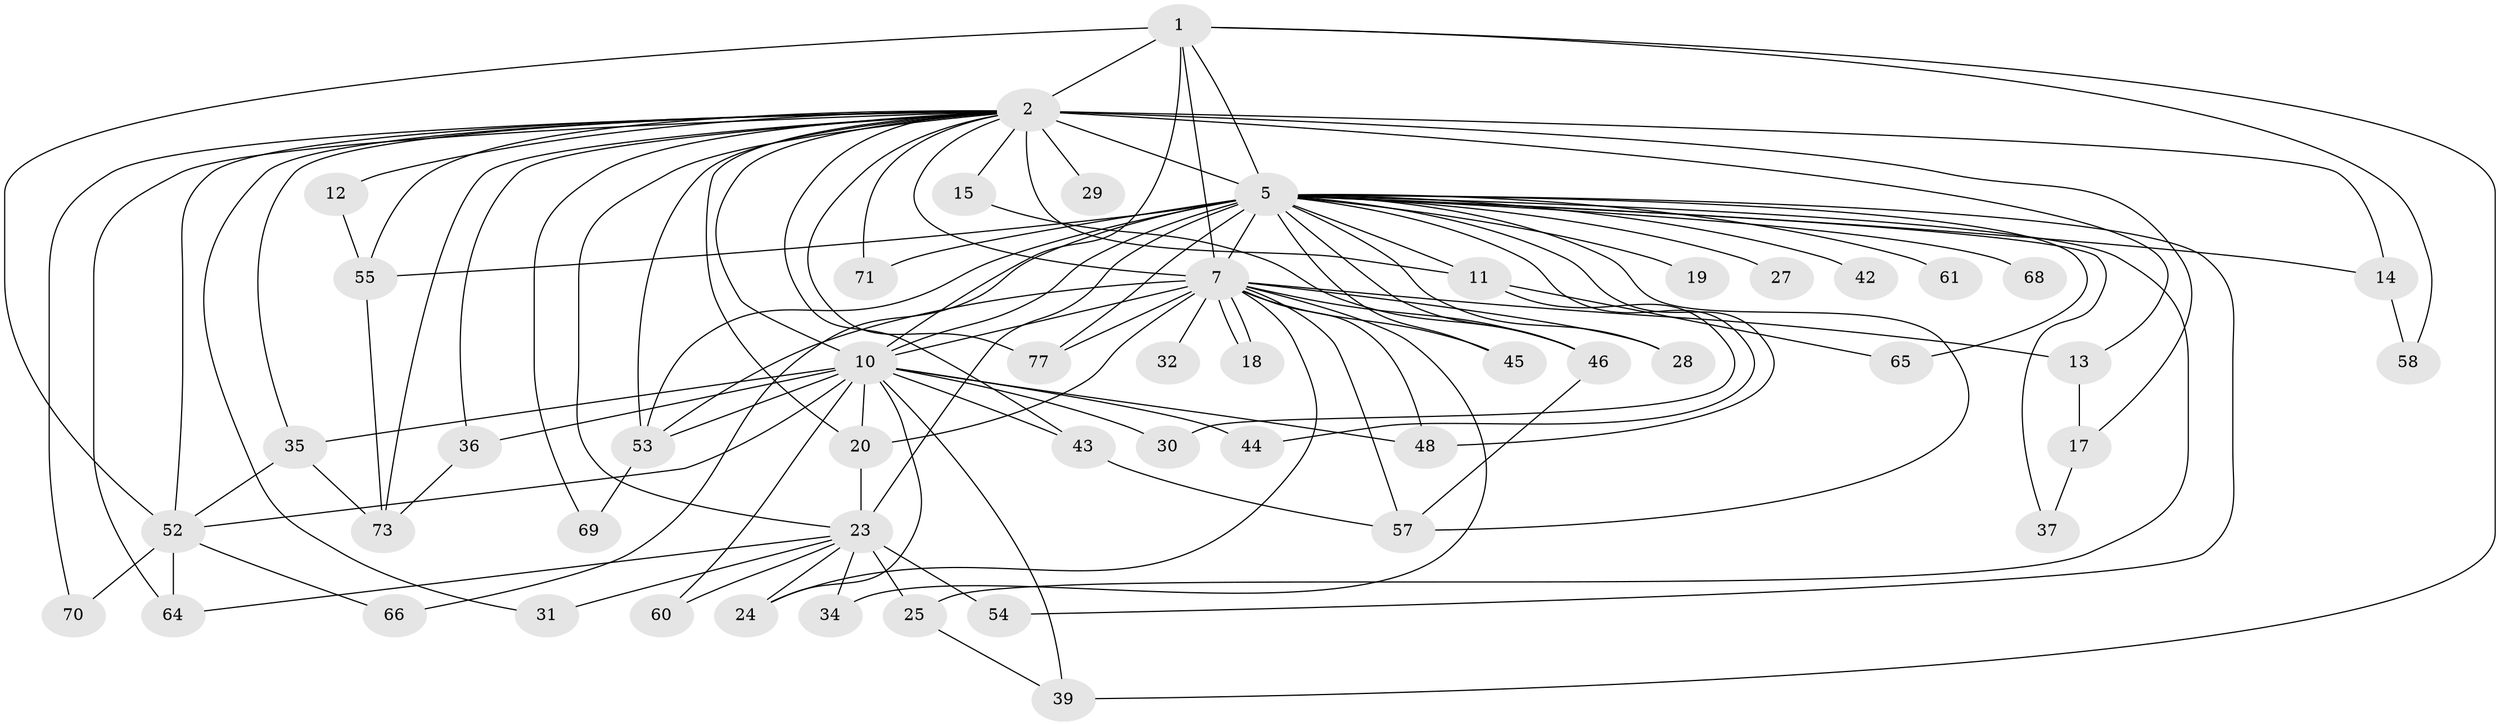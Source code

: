 // original degree distribution, {14: 0.009708737864077669, 22: 0.019417475728155338, 18: 0.009708737864077669, 20: 0.019417475728155338, 19: 0.009708737864077669, 30: 0.009708737864077669, 24: 0.009708737864077669, 27: 0.009708737864077669, 4: 0.08737864077669903, 3: 0.20388349514563106, 6: 0.009708737864077669, 2: 0.5728155339805825, 10: 0.009708737864077669, 5: 0.009708737864077669, 8: 0.009708737864077669}
// Generated by graph-tools (version 1.1) at 2025/14/03/09/25 04:14:08]
// undirected, 51 vertices, 110 edges
graph export_dot {
graph [start="1"]
  node [color=gray90,style=filled];
  1;
  2 [super="+3+76+91+96+85+93+81+51+4"];
  5 [super="+80+26+6+8+63"];
  7 [super="+75+22+62+38"];
  10 [super="+40+56+98+100"];
  11;
  12;
  13 [super="+16"];
  14;
  15 [super="+41"];
  17;
  18;
  19;
  20 [super="+102"];
  23;
  24;
  25;
  27;
  28;
  29;
  30;
  31;
  32;
  34;
  35 [super="+67"];
  36;
  37;
  39 [super="+47"];
  42;
  43 [super="+88"];
  44;
  45 [super="+83"];
  46 [super="+82"];
  48 [super="+90"];
  52 [super="+89"];
  53 [super="+92"];
  54;
  55 [super="+72"];
  57 [super="+59"];
  58;
  60;
  61;
  64 [super="+97"];
  65;
  66;
  68;
  69;
  70;
  71;
  73 [super="+74"];
  77 [super="+95"];
  1 -- 2 [weight=5];
  1 -- 5 [weight=3];
  1 -- 7 [weight=2];
  1 -- 10;
  1 -- 52;
  1 -- 58;
  1 -- 39;
  2 -- 5 [weight=19];
  2 -- 7 [weight=6];
  2 -- 10 [weight=7];
  2 -- 17;
  2 -- 29 [weight=2];
  2 -- 69;
  2 -- 70;
  2 -- 71;
  2 -- 52 [weight=2];
  2 -- 64;
  2 -- 11;
  2 -- 77;
  2 -- 14 [weight=4];
  2 -- 73;
  2 -- 53;
  2 -- 15 [weight=3];
  2 -- 12;
  2 -- 13 [weight=2];
  2 -- 20;
  2 -- 23;
  2 -- 31;
  2 -- 35;
  2 -- 36;
  2 -- 43;
  2 -- 55;
  5 -- 7 [weight=5];
  5 -- 10 [weight=3];
  5 -- 19 [weight=2];
  5 -- 27 [weight=3];
  5 -- 28;
  5 -- 42 [weight=2];
  5 -- 55;
  5 -- 65;
  5 -- 14;
  5 -- 44;
  5 -- 66;
  5 -- 11;
  5 -- 57;
  5 -- 61 [weight=2];
  5 -- 25;
  5 -- 68;
  5 -- 71;
  5 -- 77;
  5 -- 23;
  5 -- 37;
  5 -- 45;
  5 -- 46;
  5 -- 48;
  5 -- 53;
  5 -- 54;
  7 -- 10 [weight=3];
  7 -- 18;
  7 -- 18;
  7 -- 28;
  7 -- 32 [weight=2];
  7 -- 34;
  7 -- 46;
  7 -- 48;
  7 -- 57;
  7 -- 77;
  7 -- 45;
  7 -- 20;
  7 -- 53;
  7 -- 24;
  7 -- 13;
  10 -- 20;
  10 -- 24;
  10 -- 30;
  10 -- 35;
  10 -- 36;
  10 -- 39 [weight=2];
  10 -- 43;
  10 -- 44;
  10 -- 52;
  10 -- 53;
  10 -- 60;
  10 -- 48;
  11 -- 30;
  11 -- 65;
  12 -- 55;
  13 -- 17;
  14 -- 58;
  15 -- 46;
  17 -- 37;
  20 -- 23;
  23 -- 24;
  23 -- 25;
  23 -- 31;
  23 -- 34;
  23 -- 54;
  23 -- 60;
  23 -- 64;
  25 -- 39;
  35 -- 73;
  35 -- 52;
  36 -- 73;
  43 -- 57;
  46 -- 57;
  52 -- 64;
  52 -- 66;
  52 -- 70;
  53 -- 69;
  55 -- 73;
}
